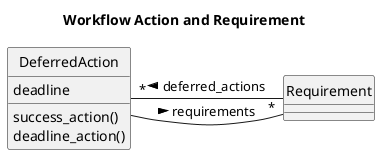 @startuml

title Workflow Action and Requirement

'hide members
hide circle

class DeferredAction{
	deadline
	success_action()
	deadline_action()
}


DeferredAction "*" -right- Requirement : < deferred_actions
DeferredAction -- "*" Requirement : requirements >

@enduml